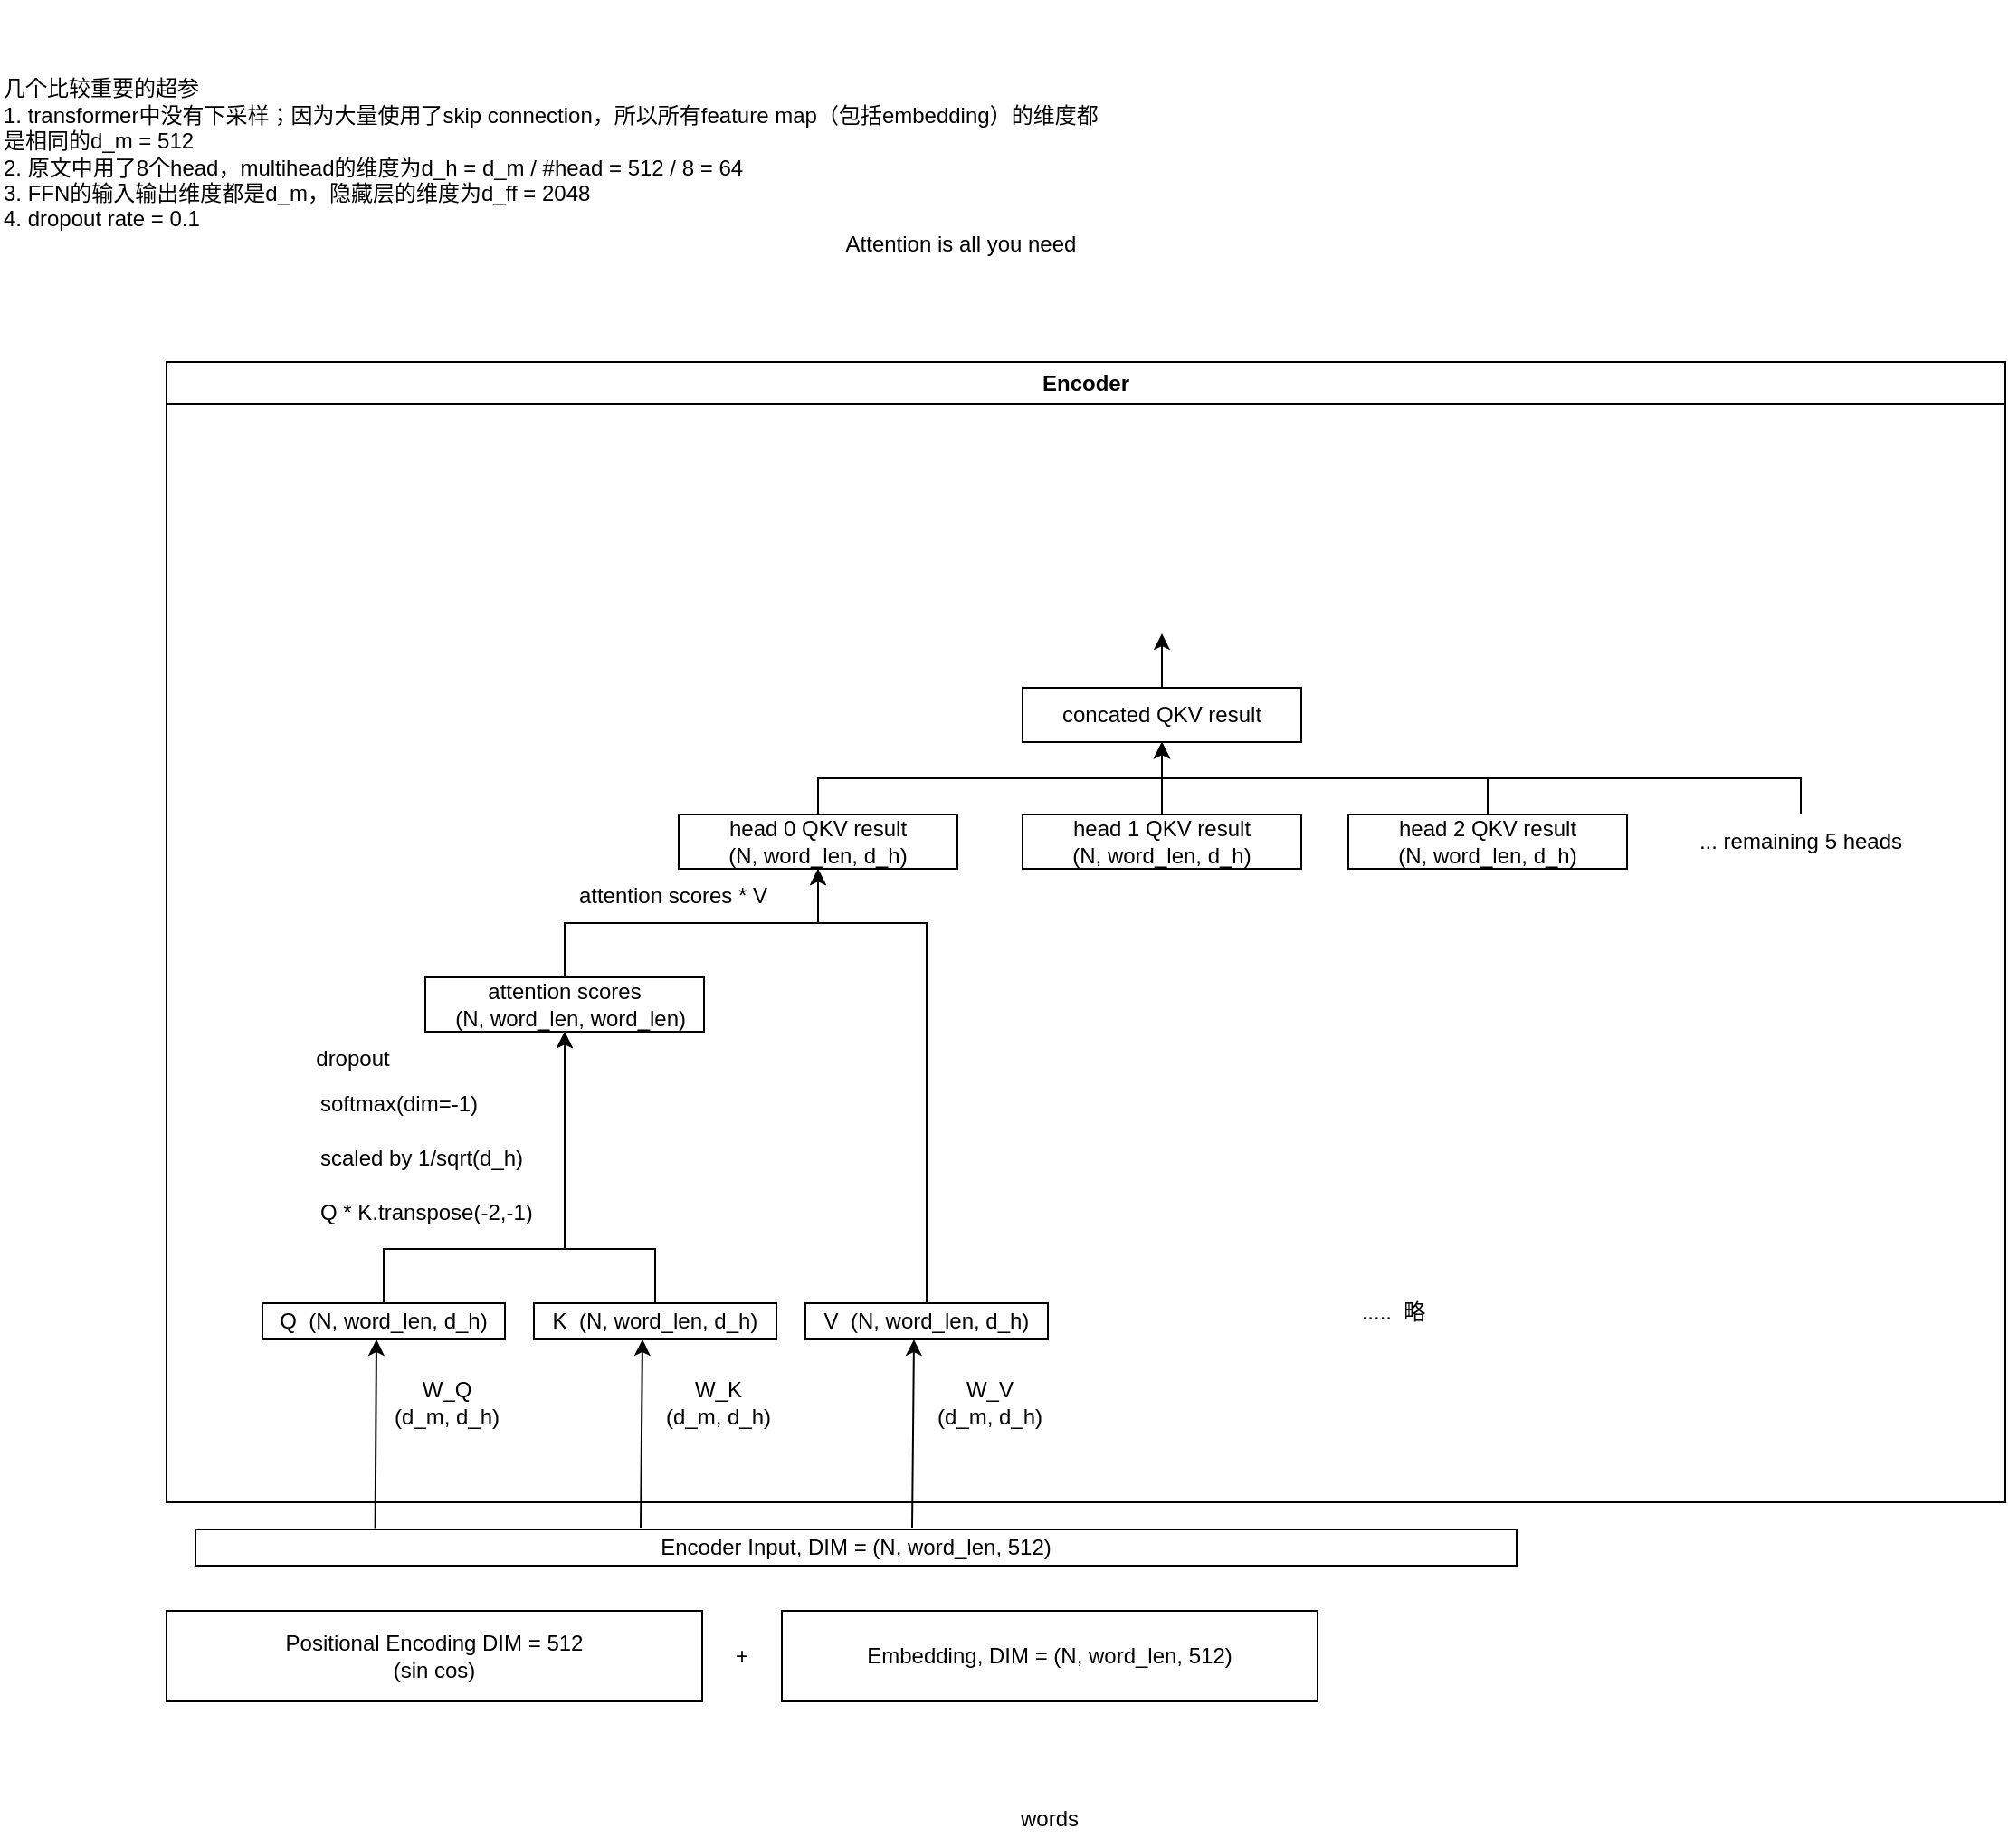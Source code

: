 <mxfile version="21.6.8" type="github">
  <diagram name="第 1 页" id="M_lp6r22NxMa7Wf6T6G-">
    <mxGraphModel dx="1050" dy="1747" grid="1" gridSize="10" guides="1" tooltips="1" connect="1" arrows="1" fold="1" page="1" pageScale="1" pageWidth="827" pageHeight="1169" math="0" shadow="0">
      <root>
        <mxCell id="0" />
        <mxCell id="1" parent="0" />
        <mxCell id="O8Lu3nziAZIYqiFHIEOJ-2" value="Encoder" style="swimlane;whiteSpace=wrap;html=1;" vertex="1" parent="1">
          <mxGeometry x="124" y="-70" width="1016" height="630" as="geometry" />
        </mxCell>
        <mxCell id="O8Lu3nziAZIYqiFHIEOJ-11" value="W_Q&lt;br&gt;(d_m, d_h)" style="text;html=1;strokeColor=none;fillColor=none;align=center;verticalAlign=middle;whiteSpace=wrap;rounded=0;" vertex="1" parent="O8Lu3nziAZIYqiFHIEOJ-2">
          <mxGeometry x="113" y="560" width="84" height="30" as="geometry" />
        </mxCell>
        <mxCell id="O8Lu3nziAZIYqiFHIEOJ-32" style="edgeStyle=orthogonalEdgeStyle;rounded=0;orthogonalLoop=1;jettySize=auto;html=1;entryX=0.5;entryY=1;entryDx=0;entryDy=0;" edge="1" parent="O8Lu3nziAZIYqiFHIEOJ-2" source="O8Lu3nziAZIYqiFHIEOJ-20" target="O8Lu3nziAZIYqiFHIEOJ-29">
          <mxGeometry relative="1" as="geometry">
            <Array as="points">
              <mxPoint x="120" y="490" />
              <mxPoint x="220" y="490" />
            </Array>
          </mxGeometry>
        </mxCell>
        <mxCell id="O8Lu3nziAZIYqiFHIEOJ-20" value="Q&amp;nbsp; (N, word_len, d_h)" style="rounded=0;whiteSpace=wrap;html=1;" vertex="1" parent="O8Lu3nziAZIYqiFHIEOJ-2">
          <mxGeometry x="53" y="520" width="134" height="20" as="geometry" />
        </mxCell>
        <mxCell id="O8Lu3nziAZIYqiFHIEOJ-22" value="W_K&lt;br&gt;(d_m, d_h)" style="text;html=1;strokeColor=none;fillColor=none;align=center;verticalAlign=middle;whiteSpace=wrap;rounded=0;" vertex="1" parent="O8Lu3nziAZIYqiFHIEOJ-2">
          <mxGeometry x="263" y="560" width="84" height="30" as="geometry" />
        </mxCell>
        <mxCell id="O8Lu3nziAZIYqiFHIEOJ-33" style="edgeStyle=orthogonalEdgeStyle;rounded=0;orthogonalLoop=1;jettySize=auto;html=1;entryX=0.5;entryY=1;entryDx=0;entryDy=0;" edge="1" parent="O8Lu3nziAZIYqiFHIEOJ-2" source="O8Lu3nziAZIYqiFHIEOJ-23" target="O8Lu3nziAZIYqiFHIEOJ-29">
          <mxGeometry relative="1" as="geometry">
            <Array as="points">
              <mxPoint x="270" y="490" />
              <mxPoint x="220" y="490" />
            </Array>
          </mxGeometry>
        </mxCell>
        <mxCell id="O8Lu3nziAZIYqiFHIEOJ-23" value="K&amp;nbsp; (N, word_len, d_h)" style="rounded=0;whiteSpace=wrap;html=1;" vertex="1" parent="O8Lu3nziAZIYqiFHIEOJ-2">
          <mxGeometry x="203" y="520" width="134" height="20" as="geometry" />
        </mxCell>
        <mxCell id="O8Lu3nziAZIYqiFHIEOJ-24" value="" style="endArrow=classic;html=1;rounded=0;exitX=0.181;exitY=-0.04;exitDx=0;exitDy=0;exitPerimeter=0;" edge="1" parent="O8Lu3nziAZIYqiFHIEOJ-2">
          <mxGeometry width="50" height="50" relative="1" as="geometry">
            <mxPoint x="262" y="644" as="sourcePoint" />
            <mxPoint x="263" y="540" as="targetPoint" />
          </mxGeometry>
        </mxCell>
        <mxCell id="O8Lu3nziAZIYqiFHIEOJ-25" value="W_V&lt;br&gt;(d_m, d_h)" style="text;html=1;strokeColor=none;fillColor=none;align=center;verticalAlign=middle;whiteSpace=wrap;rounded=0;" vertex="1" parent="O8Lu3nziAZIYqiFHIEOJ-2">
          <mxGeometry x="413" y="560" width="84" height="30" as="geometry" />
        </mxCell>
        <mxCell id="O8Lu3nziAZIYqiFHIEOJ-38" style="edgeStyle=orthogonalEdgeStyle;rounded=0;orthogonalLoop=1;jettySize=auto;html=1;entryX=0.5;entryY=1;entryDx=0;entryDy=0;" edge="1" parent="O8Lu3nziAZIYqiFHIEOJ-2" source="O8Lu3nziAZIYqiFHIEOJ-26" target="O8Lu3nziAZIYqiFHIEOJ-36">
          <mxGeometry relative="1" as="geometry">
            <Array as="points">
              <mxPoint x="420" y="310" />
              <mxPoint x="360" y="310" />
            </Array>
          </mxGeometry>
        </mxCell>
        <mxCell id="O8Lu3nziAZIYqiFHIEOJ-26" value="V&amp;nbsp; (N, word_len, d_h)" style="rounded=0;whiteSpace=wrap;html=1;" vertex="1" parent="O8Lu3nziAZIYqiFHIEOJ-2">
          <mxGeometry x="353" y="520" width="134" height="20" as="geometry" />
        </mxCell>
        <mxCell id="O8Lu3nziAZIYqiFHIEOJ-27" value="" style="endArrow=classic;html=1;rounded=0;exitX=0.181;exitY=-0.04;exitDx=0;exitDy=0;exitPerimeter=0;" edge="1" parent="O8Lu3nziAZIYqiFHIEOJ-2">
          <mxGeometry width="50" height="50" relative="1" as="geometry">
            <mxPoint x="412" y="644" as="sourcePoint" />
            <mxPoint x="413" y="540" as="targetPoint" />
          </mxGeometry>
        </mxCell>
        <mxCell id="O8Lu3nziAZIYqiFHIEOJ-28" value="Q * K.transpose(-2,-1)" style="text;html=1;strokeColor=none;fillColor=none;align=left;verticalAlign=middle;whiteSpace=wrap;rounded=0;" vertex="1" parent="O8Lu3nziAZIYqiFHIEOJ-2">
          <mxGeometry x="83" y="460" width="154" height="20" as="geometry" />
        </mxCell>
        <mxCell id="O8Lu3nziAZIYqiFHIEOJ-37" style="edgeStyle=orthogonalEdgeStyle;rounded=0;orthogonalLoop=1;jettySize=auto;html=1;entryX=0.5;entryY=1;entryDx=0;entryDy=0;" edge="1" parent="O8Lu3nziAZIYqiFHIEOJ-2" source="O8Lu3nziAZIYqiFHIEOJ-29" target="O8Lu3nziAZIYqiFHIEOJ-36">
          <mxGeometry relative="1" as="geometry" />
        </mxCell>
        <mxCell id="O8Lu3nziAZIYqiFHIEOJ-29" value="attention scores&lt;br&gt;&amp;nbsp; (N, word_len, word_len)" style="rounded=0;whiteSpace=wrap;html=1;" vertex="1" parent="O8Lu3nziAZIYqiFHIEOJ-2">
          <mxGeometry x="143" y="340" width="154" height="30" as="geometry" />
        </mxCell>
        <mxCell id="O8Lu3nziAZIYqiFHIEOJ-31" value="scaled by 1/sqrt(d_h)" style="text;html=1;strokeColor=none;fillColor=none;align=left;verticalAlign=middle;whiteSpace=wrap;rounded=0;" vertex="1" parent="O8Lu3nziAZIYqiFHIEOJ-2">
          <mxGeometry x="83" y="430" width="154" height="20" as="geometry" />
        </mxCell>
        <mxCell id="O8Lu3nziAZIYqiFHIEOJ-34" value="softmax(dim=-1)" style="text;html=1;strokeColor=none;fillColor=none;align=left;verticalAlign=middle;whiteSpace=wrap;rounded=0;" vertex="1" parent="O8Lu3nziAZIYqiFHIEOJ-2">
          <mxGeometry x="83" y="400" width="154" height="20" as="geometry" />
        </mxCell>
        <mxCell id="O8Lu3nziAZIYqiFHIEOJ-35" value="dropout" style="text;html=1;strokeColor=none;fillColor=none;align=center;verticalAlign=middle;whiteSpace=wrap;rounded=0;" vertex="1" parent="O8Lu3nziAZIYqiFHIEOJ-2">
          <mxGeometry x="73" y="370" width="60" height="30" as="geometry" />
        </mxCell>
        <mxCell id="O8Lu3nziAZIYqiFHIEOJ-66" style="edgeStyle=orthogonalEdgeStyle;rounded=0;orthogonalLoop=1;jettySize=auto;html=1;entryX=0.5;entryY=1;entryDx=0;entryDy=0;exitX=0.5;exitY=0;exitDx=0;exitDy=0;" edge="1" parent="O8Lu3nziAZIYqiFHIEOJ-2" source="O8Lu3nziAZIYqiFHIEOJ-36" target="O8Lu3nziAZIYqiFHIEOJ-40">
          <mxGeometry relative="1" as="geometry" />
        </mxCell>
        <mxCell id="O8Lu3nziAZIYqiFHIEOJ-36" value="head 0 QKV result&lt;br&gt;(N, word_len, d_h)" style="rounded=0;whiteSpace=wrap;html=1;" vertex="1" parent="O8Lu3nziAZIYqiFHIEOJ-2">
          <mxGeometry x="283" y="250" width="154" height="30" as="geometry" />
        </mxCell>
        <mxCell id="O8Lu3nziAZIYqiFHIEOJ-39" value="attention scores * V" style="text;html=1;strokeColor=none;fillColor=none;align=center;verticalAlign=middle;whiteSpace=wrap;rounded=0;" vertex="1" parent="O8Lu3nziAZIYqiFHIEOJ-2">
          <mxGeometry x="223" y="280" width="114" height="30" as="geometry" />
        </mxCell>
        <mxCell id="O8Lu3nziAZIYqiFHIEOJ-70" style="edgeStyle=orthogonalEdgeStyle;rounded=0;orthogonalLoop=1;jettySize=auto;html=1;" edge="1" parent="O8Lu3nziAZIYqiFHIEOJ-2" source="O8Lu3nziAZIYqiFHIEOJ-40">
          <mxGeometry relative="1" as="geometry">
            <mxPoint x="550" y="150" as="targetPoint" />
          </mxGeometry>
        </mxCell>
        <mxCell id="O8Lu3nziAZIYqiFHIEOJ-40" value="concated QKV result" style="rounded=0;whiteSpace=wrap;html=1;" vertex="1" parent="O8Lu3nziAZIYqiFHIEOJ-2">
          <mxGeometry x="473" y="180" width="154" height="30" as="geometry" />
        </mxCell>
        <mxCell id="O8Lu3nziAZIYqiFHIEOJ-67" style="edgeStyle=orthogonalEdgeStyle;rounded=0;orthogonalLoop=1;jettySize=auto;html=1;" edge="1" parent="O8Lu3nziAZIYqiFHIEOJ-2" source="O8Lu3nziAZIYqiFHIEOJ-62">
          <mxGeometry relative="1" as="geometry">
            <mxPoint x="550" y="210" as="targetPoint" />
          </mxGeometry>
        </mxCell>
        <mxCell id="O8Lu3nziAZIYqiFHIEOJ-62" value="head 1 QKV result&lt;br&gt;(N, word_len, d_h)" style="rounded=0;whiteSpace=wrap;html=1;" vertex="1" parent="O8Lu3nziAZIYqiFHIEOJ-2">
          <mxGeometry x="473" y="250" width="154" height="30" as="geometry" />
        </mxCell>
        <mxCell id="O8Lu3nziAZIYqiFHIEOJ-68" style="edgeStyle=orthogonalEdgeStyle;rounded=0;orthogonalLoop=1;jettySize=auto;html=1;entryX=0.5;entryY=1;entryDx=0;entryDy=0;exitX=0.5;exitY=0;exitDx=0;exitDy=0;" edge="1" parent="O8Lu3nziAZIYqiFHIEOJ-2" source="O8Lu3nziAZIYqiFHIEOJ-63" target="O8Lu3nziAZIYqiFHIEOJ-40">
          <mxGeometry relative="1" as="geometry" />
        </mxCell>
        <mxCell id="O8Lu3nziAZIYqiFHIEOJ-63" value="head 2 QKV result&lt;br&gt;(N, word_len, d_h)" style="rounded=0;whiteSpace=wrap;html=1;" vertex="1" parent="O8Lu3nziAZIYqiFHIEOJ-2">
          <mxGeometry x="653" y="250" width="154" height="30" as="geometry" />
        </mxCell>
        <mxCell id="O8Lu3nziAZIYqiFHIEOJ-69" style="edgeStyle=orthogonalEdgeStyle;rounded=0;orthogonalLoop=1;jettySize=auto;html=1;entryX=0.5;entryY=1;entryDx=0;entryDy=0;" edge="1" parent="O8Lu3nziAZIYqiFHIEOJ-2" source="O8Lu3nziAZIYqiFHIEOJ-65" target="O8Lu3nziAZIYqiFHIEOJ-40">
          <mxGeometry relative="1" as="geometry">
            <Array as="points">
              <mxPoint x="903" y="230" />
              <mxPoint x="550" y="230" />
            </Array>
          </mxGeometry>
        </mxCell>
        <mxCell id="O8Lu3nziAZIYqiFHIEOJ-65" value="... remaining 5 heads" style="text;html=1;strokeColor=none;fillColor=none;align=center;verticalAlign=middle;whiteSpace=wrap;rounded=0;" vertex="1" parent="O8Lu3nziAZIYqiFHIEOJ-2">
          <mxGeometry x="843" y="250" width="120" height="30" as="geometry" />
        </mxCell>
        <mxCell id="O8Lu3nziAZIYqiFHIEOJ-64" value=".....&amp;nbsp; 略" style="text;html=1;strokeColor=none;fillColor=none;align=center;verticalAlign=middle;whiteSpace=wrap;rounded=0;" vertex="1" parent="O8Lu3nziAZIYqiFHIEOJ-2">
          <mxGeometry x="523" y="410" width="310" height="230" as="geometry" />
        </mxCell>
        <mxCell id="O8Lu3nziAZIYqiFHIEOJ-3" value="Positional Encoding DIM = 512&lt;br&gt;(sin cos)" style="rounded=0;whiteSpace=wrap;html=1;" vertex="1" parent="1">
          <mxGeometry x="124" y="620" width="296" height="50" as="geometry" />
        </mxCell>
        <mxCell id="O8Lu3nziAZIYqiFHIEOJ-5" value="Embedding, DIM = (N, word_len, 512)" style="rounded=0;whiteSpace=wrap;html=1;" vertex="1" parent="1">
          <mxGeometry x="464" y="620" width="296" height="50" as="geometry" />
        </mxCell>
        <mxCell id="O8Lu3nziAZIYqiFHIEOJ-7" value="words" style="text;html=1;strokeColor=none;fillColor=none;align=center;verticalAlign=middle;whiteSpace=wrap;rounded=0;" vertex="1" parent="1">
          <mxGeometry x="582" y="720" width="60" height="30" as="geometry" />
        </mxCell>
        <mxCell id="O8Lu3nziAZIYqiFHIEOJ-8" value="Attention is all you need" style="text;html=1;strokeColor=none;fillColor=none;align=center;verticalAlign=middle;whiteSpace=wrap;rounded=0;" vertex="1" parent="1">
          <mxGeometry x="440" y="-150" width="246" height="30" as="geometry" />
        </mxCell>
        <mxCell id="O8Lu3nziAZIYqiFHIEOJ-9" value="+" style="text;html=1;strokeColor=none;fillColor=none;align=center;verticalAlign=middle;whiteSpace=wrap;rounded=0;" vertex="1" parent="1">
          <mxGeometry x="412" y="630" width="60" height="30" as="geometry" />
        </mxCell>
        <mxCell id="O8Lu3nziAZIYqiFHIEOJ-12" value="Encoder Input, DIM = (N, word_len, 512)" style="rounded=0;whiteSpace=wrap;html=1;" vertex="1" parent="1">
          <mxGeometry x="140" y="575" width="730" height="20" as="geometry" />
        </mxCell>
        <mxCell id="O8Lu3nziAZIYqiFHIEOJ-18" value="" style="endArrow=classic;html=1;rounded=0;exitX=0.181;exitY=-0.04;exitDx=0;exitDy=0;exitPerimeter=0;" edge="1" parent="1">
          <mxGeometry width="50" height="50" relative="1" as="geometry">
            <mxPoint x="239.324" y="574.2" as="sourcePoint" />
            <mxPoint x="240" y="470" as="targetPoint" />
          </mxGeometry>
        </mxCell>
        <mxCell id="O8Lu3nziAZIYqiFHIEOJ-19" value="几个比较重要的超参&lt;br&gt;1. transformer中没有下采样；因为大量使用了skip connection，所以所有feature map（包括embedding）的维度都是相同的d_m = 512&lt;br&gt;2. 原文中用了8个head，multihead的维度为d_h = d_m / #head = 512 / 8 = 64&lt;br&gt;3. FFN的输入输出维度都是d_m，隐藏层的维度为d_ff = 2048&lt;br&gt;4. dropout rate = 0.1&lt;br&gt;" style="text;html=1;strokeColor=none;fillColor=none;align=left;verticalAlign=middle;whiteSpace=wrap;rounded=0;" vertex="1" parent="1">
          <mxGeometry x="32" y="-270" width="610" height="170" as="geometry" />
        </mxCell>
      </root>
    </mxGraphModel>
  </diagram>
</mxfile>
